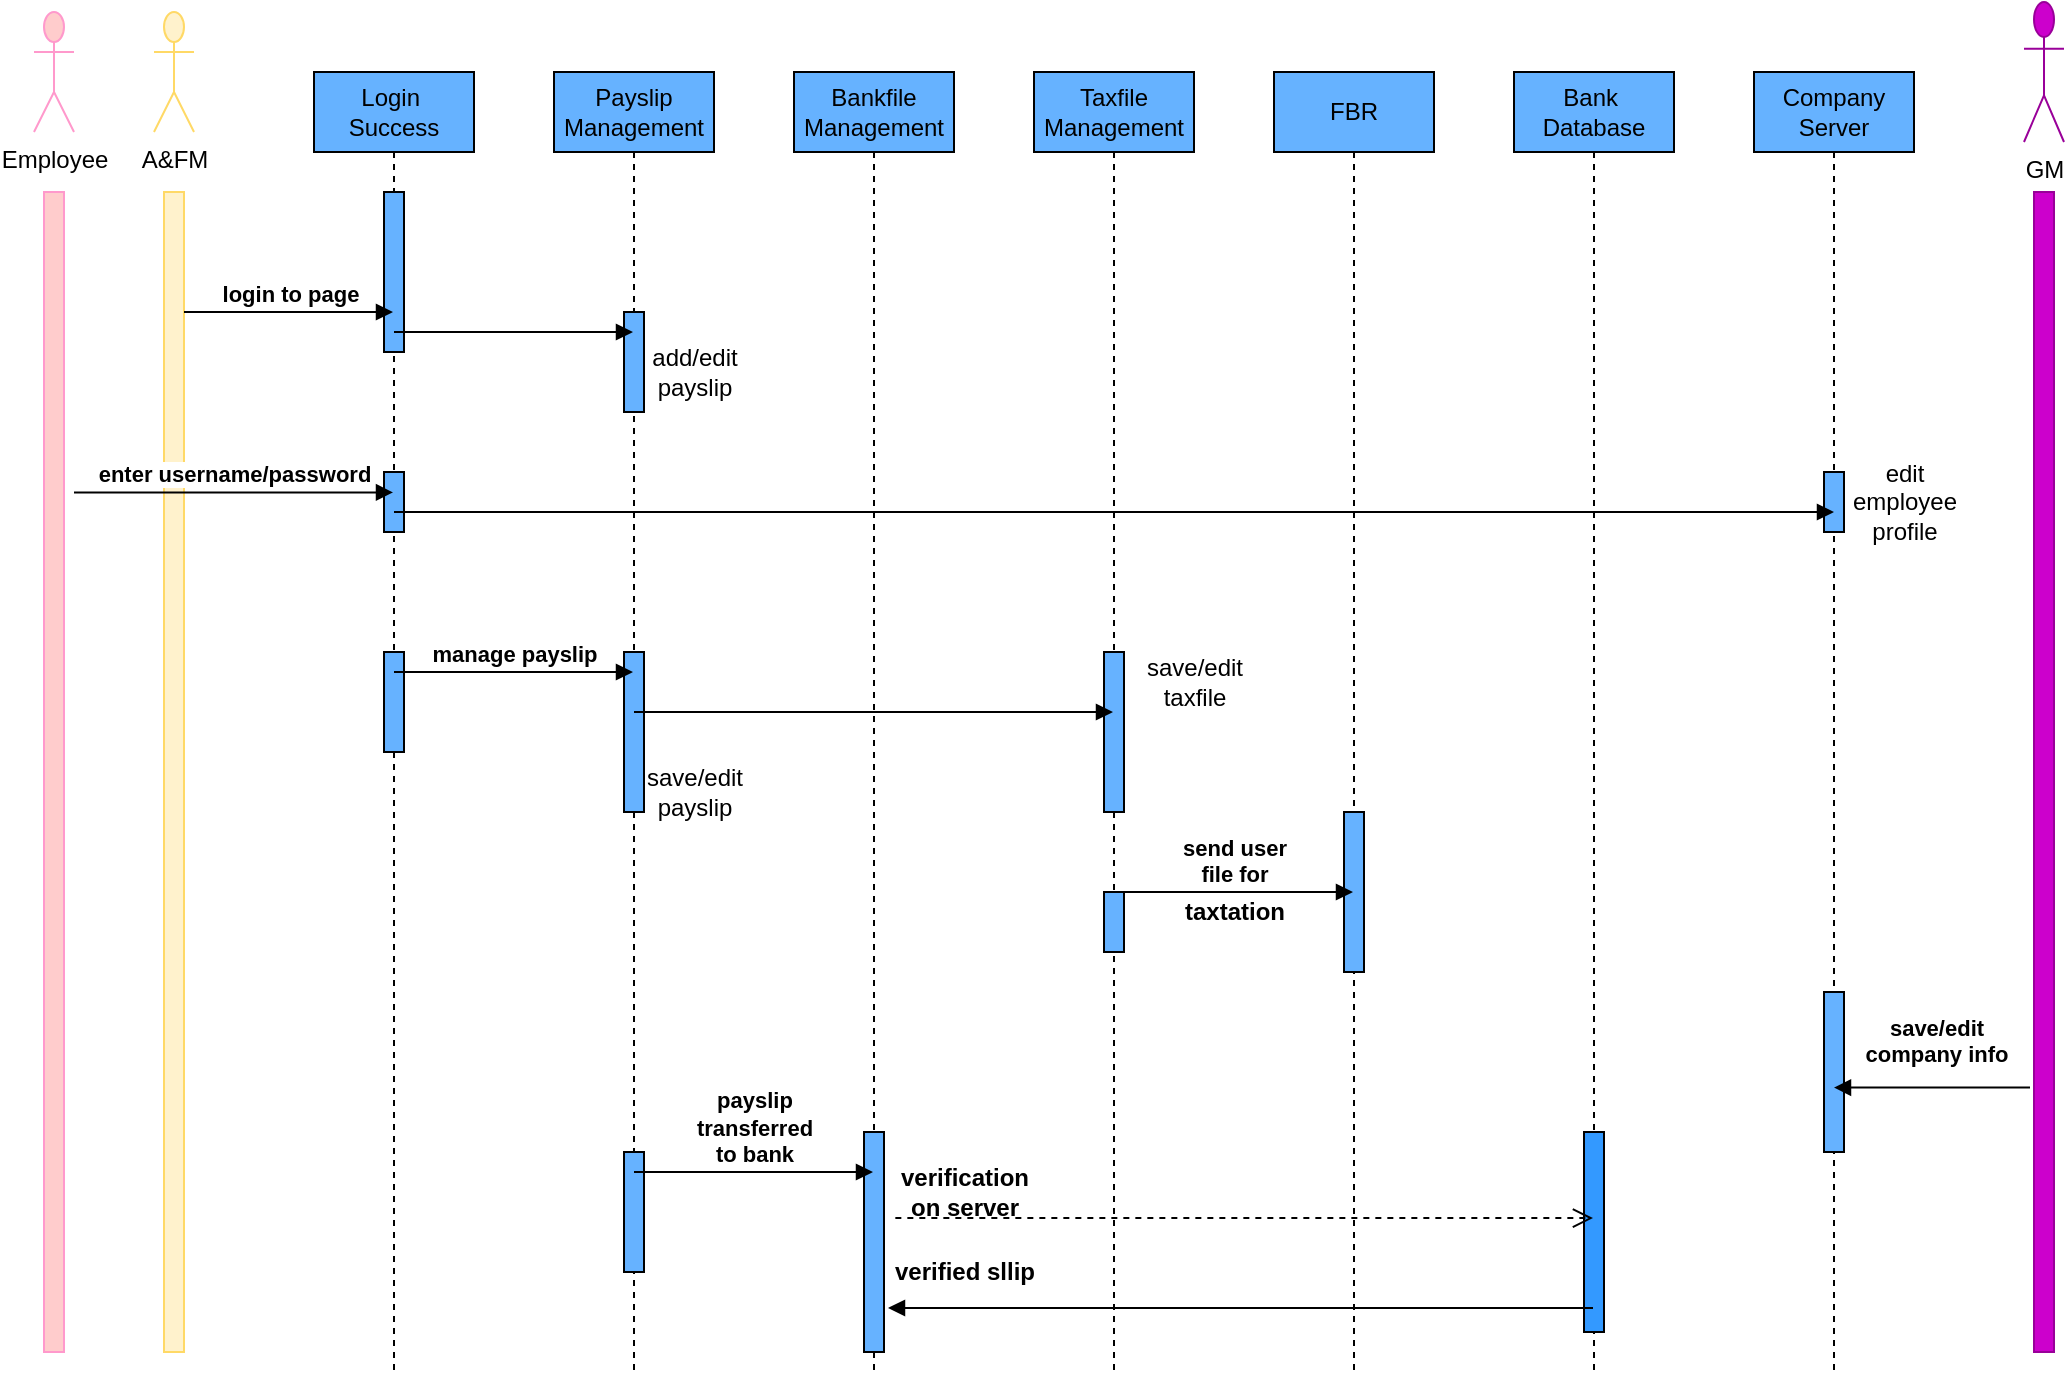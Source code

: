 <mxfile version="16.1.2" type="device"><diagram id="Ng7Y8DMWqQ5keWMxFiPo" name="Page-1"><mxGraphModel dx="1304" dy="651" grid="1" gridSize="10" guides="1" tooltips="1" connect="1" arrows="1" fold="1" page="1" pageScale="1" pageWidth="827" pageHeight="1169" math="0" shadow="0"><root><mxCell id="0"/><mxCell id="1" parent="0"/><mxCell id="swHcJNSbjBS0KHH_gwCM-1" value="" style="html=1;points=[];perimeter=orthogonalPerimeter;strokeColor=#FF99CC;fillColor=#FFCCCC;" parent="1" vertex="1"><mxGeometry x="25" y="100" width="10" height="580" as="geometry"/></mxCell><mxCell id="swHcJNSbjBS0KHH_gwCM-2" value="Employee" style="shape=umlActor;verticalLabelPosition=bottom;verticalAlign=top;html=1;strokeColor=#FF99CC;fillColor=#FFCCCC;" parent="1" vertex="1"><mxGeometry x="20" y="10" width="20" height="60" as="geometry"/></mxCell><mxCell id="swHcJNSbjBS0KHH_gwCM-3" value="A&amp;amp;FM" style="shape=umlActor;verticalLabelPosition=bottom;verticalAlign=top;html=1;strokeColor=#FFD966;fillColor=#FFF2CC;" parent="1" vertex="1"><mxGeometry x="80" y="10" width="20" height="60" as="geometry"/></mxCell><mxCell id="swHcJNSbjBS0KHH_gwCM-7" value="" style="html=1;points=[];perimeter=orthogonalPerimeter;strokeColor=#FFD966;fillColor=#FFF2CC;" parent="1" vertex="1"><mxGeometry x="85" y="100" width="10" height="580" as="geometry"/></mxCell><mxCell id="swHcJNSbjBS0KHH_gwCM-17" value="GM" style="shape=umlActor;verticalLabelPosition=bottom;verticalAlign=top;html=1;strokeColor=#990099;fillColor=#CC00CC;" parent="1" vertex="1"><mxGeometry x="1015" y="5" width="20" height="70" as="geometry"/></mxCell><mxCell id="swHcJNSbjBS0KHH_gwCM-18" value="" style="html=1;points=[];perimeter=orthogonalPerimeter;strokeColor=#990099;fillColor=#CC00CC;" parent="1" vertex="1"><mxGeometry x="1020" y="100" width="10" height="580" as="geometry"/></mxCell><mxCell id="swHcJNSbjBS0KHH_gwCM-20" value="Login&amp;nbsp;&lt;br&gt;Success" style="shape=umlLifeline;perimeter=lifelinePerimeter;whiteSpace=wrap;html=1;container=1;collapsible=0;recursiveResize=0;outlineConnect=0;strokeColor=#000000;fillColor=#66B2FF;" parent="1" vertex="1"><mxGeometry x="160" y="40" width="80" height="650" as="geometry"/></mxCell><mxCell id="swHcJNSbjBS0KHH_gwCM-29" value="" style="html=1;points=[];perimeter=orthogonalPerimeter;strokeColor=#000000;fillColor=#66B2FF;" parent="swHcJNSbjBS0KHH_gwCM-20" vertex="1"><mxGeometry x="35" y="60" width="10" height="80" as="geometry"/></mxCell><mxCell id="swHcJNSbjBS0KHH_gwCM-34" value="" style="html=1;points=[];perimeter=orthogonalPerimeter;strokeColor=#000000;fillColor=#66B2FF;" parent="swHcJNSbjBS0KHH_gwCM-20" vertex="1"><mxGeometry x="35" y="200" width="10" height="30" as="geometry"/></mxCell><mxCell id="swHcJNSbjBS0KHH_gwCM-41" value="" style="html=1;points=[];perimeter=orthogonalPerimeter;strokeColor=#000000;fillColor=#66B2FF;" parent="swHcJNSbjBS0KHH_gwCM-20" vertex="1"><mxGeometry x="35" y="290" width="10" height="50" as="geometry"/></mxCell><mxCell id="swHcJNSbjBS0KHH_gwCM-21" value="Payslip&lt;br&gt;Management" style="shape=umlLifeline;perimeter=lifelinePerimeter;whiteSpace=wrap;html=1;container=1;collapsible=0;recursiveResize=0;outlineConnect=0;strokeColor=#000000;fillColor=#66B2FF;" parent="1" vertex="1"><mxGeometry x="280" y="40" width="80" height="650" as="geometry"/></mxCell><mxCell id="swHcJNSbjBS0KHH_gwCM-31" value="" style="html=1;points=[];perimeter=orthogonalPerimeter;strokeColor=#000000;fillColor=#66B2FF;" parent="swHcJNSbjBS0KHH_gwCM-21" vertex="1"><mxGeometry x="35" y="120" width="10" height="50" as="geometry"/></mxCell><mxCell id="swHcJNSbjBS0KHH_gwCM-42" value="" style="html=1;points=[];perimeter=orthogonalPerimeter;strokeColor=#000000;fillColor=#66B2FF;" parent="swHcJNSbjBS0KHH_gwCM-21" vertex="1"><mxGeometry x="35" y="290" width="10" height="80" as="geometry"/></mxCell><mxCell id="swHcJNSbjBS0KHH_gwCM-56" value="" style="html=1;points=[];perimeter=orthogonalPerimeter;strokeColor=#000000;fillColor=#66B2FF;" parent="swHcJNSbjBS0KHH_gwCM-21" vertex="1"><mxGeometry x="35" y="540" width="10" height="60" as="geometry"/></mxCell><mxCell id="swHcJNSbjBS0KHH_gwCM-22" value="Bankfile&lt;br&gt;Management" style="shape=umlLifeline;perimeter=lifelinePerimeter;whiteSpace=wrap;html=1;container=1;collapsible=0;recursiveResize=0;outlineConnect=0;strokeColor=#000000;fillColor=#66B2FF;" parent="1" vertex="1"><mxGeometry x="400" y="40" width="80" height="650" as="geometry"/></mxCell><mxCell id="swHcJNSbjBS0KHH_gwCM-57" value="" style="html=1;points=[];perimeter=orthogonalPerimeter;strokeColor=#000000;fillColor=#66B2FF;" parent="swHcJNSbjBS0KHH_gwCM-22" vertex="1"><mxGeometry x="35" y="530" width="10" height="110" as="geometry"/></mxCell><mxCell id="swHcJNSbjBS0KHH_gwCM-23" value="Taxfile&lt;br&gt;Management" style="shape=umlLifeline;perimeter=lifelinePerimeter;whiteSpace=wrap;html=1;container=1;collapsible=0;recursiveResize=0;outlineConnect=0;strokeColor=#000000;fillColor=#66B2FF;" parent="1" vertex="1"><mxGeometry x="520" y="40" width="80" height="650" as="geometry"/></mxCell><mxCell id="swHcJNSbjBS0KHH_gwCM-43" value="" style="html=1;points=[];perimeter=orthogonalPerimeter;strokeColor=#000000;fillColor=#66B2FF;" parent="swHcJNSbjBS0KHH_gwCM-23" vertex="1"><mxGeometry x="35" y="290" width="10" height="80" as="geometry"/></mxCell><mxCell id="swHcJNSbjBS0KHH_gwCM-48" value="" style="html=1;points=[];perimeter=orthogonalPerimeter;strokeColor=#000000;fillColor=#66B2FF;" parent="swHcJNSbjBS0KHH_gwCM-23" vertex="1"><mxGeometry x="35" y="410" width="10" height="30" as="geometry"/></mxCell><mxCell id="swHcJNSbjBS0KHH_gwCM-24" value="FBR" style="shape=umlLifeline;perimeter=lifelinePerimeter;whiteSpace=wrap;html=1;container=1;collapsible=0;recursiveResize=0;outlineConnect=0;strokeColor=#000000;fillColor=#66B2FF;" parent="1" vertex="1"><mxGeometry x="640" y="40" width="80" height="650" as="geometry"/></mxCell><mxCell id="swHcJNSbjBS0KHH_gwCM-49" value="" style="html=1;points=[];perimeter=orthogonalPerimeter;strokeColor=#000000;fillColor=#66B2FF;" parent="swHcJNSbjBS0KHH_gwCM-24" vertex="1"><mxGeometry x="35" y="370" width="10" height="80" as="geometry"/></mxCell><mxCell id="swHcJNSbjBS0KHH_gwCM-25" value="Bank&amp;nbsp;&lt;br&gt;Database" style="shape=umlLifeline;perimeter=lifelinePerimeter;whiteSpace=wrap;html=1;container=1;collapsible=0;recursiveResize=0;outlineConnect=0;strokeColor=#000000;fillColor=#66B2FF;" parent="1" vertex="1"><mxGeometry x="760" y="40" width="80" height="650" as="geometry"/></mxCell><mxCell id="swHcJNSbjBS0KHH_gwCM-26" value="Company&lt;br&gt;Server" style="shape=umlLifeline;perimeter=lifelinePerimeter;whiteSpace=wrap;html=1;container=1;collapsible=0;recursiveResize=0;outlineConnect=0;strokeColor=#000000;fillColor=#66B2FF;" parent="1" vertex="1"><mxGeometry x="880" y="40" width="80" height="650" as="geometry"/></mxCell><mxCell id="swHcJNSbjBS0KHH_gwCM-39" value="" style="html=1;points=[];perimeter=orthogonalPerimeter;strokeColor=#000000;fillColor=#66B2FF;" parent="swHcJNSbjBS0KHH_gwCM-26" vertex="1"><mxGeometry x="35" y="200" width="10" height="30" as="geometry"/></mxCell><mxCell id="swHcJNSbjBS0KHH_gwCM-54" value="" style="html=1;points=[];perimeter=orthogonalPerimeter;strokeColor=#000000;fillColor=#66B2FF;" parent="swHcJNSbjBS0KHH_gwCM-26" vertex="1"><mxGeometry x="35" y="460" width="10" height="80" as="geometry"/></mxCell><mxCell id="swHcJNSbjBS0KHH_gwCM-30" value="&lt;b&gt;login to page&lt;/b&gt;" style="html=1;verticalAlign=bottom;endArrow=block;" parent="1" target="swHcJNSbjBS0KHH_gwCM-20" edge="1"><mxGeometry width="80" relative="1" as="geometry"><mxPoint x="95" y="160" as="sourcePoint"/><mxPoint x="175" y="160" as="targetPoint"/></mxGeometry></mxCell><mxCell id="swHcJNSbjBS0KHH_gwCM-32" value="" style="html=1;verticalAlign=bottom;endArrow=block;" parent="1" target="swHcJNSbjBS0KHH_gwCM-21" edge="1"><mxGeometry x="1" y="-29" width="80" relative="1" as="geometry"><mxPoint x="200" y="170" as="sourcePoint"/><mxPoint x="280" y="170" as="targetPoint"/><mxPoint x="20" y="-9" as="offset"/></mxGeometry></mxCell><mxCell id="swHcJNSbjBS0KHH_gwCM-33" value="add/edit&lt;br&gt;payslip" style="text;html=1;align=center;verticalAlign=middle;resizable=0;points=[];autosize=1;" parent="1" vertex="1"><mxGeometry x="320" y="175" width="60" height="30" as="geometry"/></mxCell><mxCell id="swHcJNSbjBS0KHH_gwCM-35" value="&lt;b&gt;enter username/password&lt;/b&gt;" style="html=1;verticalAlign=bottom;endArrow=block;exitX=1.5;exitY=0.259;exitDx=0;exitDy=0;exitPerimeter=0;" parent="1" source="swHcJNSbjBS0KHH_gwCM-1" target="swHcJNSbjBS0KHH_gwCM-20" edge="1"><mxGeometry width="80" relative="1" as="geometry"><mxPoint x="95" y="250" as="sourcePoint"/><mxPoint x="175" y="250" as="targetPoint"/></mxGeometry></mxCell><mxCell id="swHcJNSbjBS0KHH_gwCM-37" value="" style="html=1;verticalAlign=bottom;endArrow=block;" parent="1" edge="1"><mxGeometry width="80" relative="1" as="geometry"><mxPoint x="200" y="260" as="sourcePoint"/><mxPoint x="920" y="260" as="targetPoint"/></mxGeometry></mxCell><mxCell id="swHcJNSbjBS0KHH_gwCM-40" value="edit&lt;br&gt;employee&lt;br&gt;profile" style="text;html=1;align=center;verticalAlign=middle;resizable=0;points=[];autosize=1;" parent="1" vertex="1"><mxGeometry x="920" y="230" width="70" height="50" as="geometry"/></mxCell><mxCell id="swHcJNSbjBS0KHH_gwCM-44" value="&lt;b&gt;manage payslip&lt;/b&gt;" style="html=1;verticalAlign=bottom;endArrow=block;" parent="1" target="swHcJNSbjBS0KHH_gwCM-21" edge="1"><mxGeometry width="80" relative="1" as="geometry"><mxPoint x="200" y="340" as="sourcePoint"/><mxPoint x="280" y="340" as="targetPoint"/></mxGeometry></mxCell><mxCell id="swHcJNSbjBS0KHH_gwCM-45" value="save/edit&lt;br&gt;payslip" style="text;html=1;align=center;verticalAlign=middle;resizable=0;points=[];autosize=1;" parent="1" vertex="1"><mxGeometry x="320" y="385" width="60" height="30" as="geometry"/></mxCell><mxCell id="swHcJNSbjBS0KHH_gwCM-46" value="" style="html=1;verticalAlign=bottom;endArrow=block;" parent="1" target="swHcJNSbjBS0KHH_gwCM-23" edge="1"><mxGeometry width="80" relative="1" as="geometry"><mxPoint x="320" y="360" as="sourcePoint"/><mxPoint x="400" y="360" as="targetPoint"/></mxGeometry></mxCell><mxCell id="swHcJNSbjBS0KHH_gwCM-47" value="save/edit&lt;br&gt;taxfile" style="text;html=1;align=center;verticalAlign=middle;resizable=0;points=[];autosize=1;" parent="1" vertex="1"><mxGeometry x="570" y="330" width="60" height="30" as="geometry"/></mxCell><mxCell id="swHcJNSbjBS0KHH_gwCM-50" value="&lt;b&gt;send user&lt;br&gt;file for&lt;/b&gt;" style="html=1;verticalAlign=bottom;endArrow=block;" parent="1" target="swHcJNSbjBS0KHH_gwCM-24" edge="1"><mxGeometry width="80" relative="1" as="geometry"><mxPoint x="560" y="450" as="sourcePoint"/><mxPoint x="640" y="450" as="targetPoint"/></mxGeometry></mxCell><mxCell id="swHcJNSbjBS0KHH_gwCM-52" value="&lt;b&gt;taxtation&lt;/b&gt;" style="text;html=1;align=center;verticalAlign=middle;resizable=0;points=[];autosize=1;" parent="1" vertex="1"><mxGeometry x="585" y="450" width="70" height="20" as="geometry"/></mxCell><mxCell id="swHcJNSbjBS0KHH_gwCM-55" value="&lt;b&gt;save/edit&lt;br&gt;company info&lt;/b&gt;" style="html=1;verticalAlign=bottom;endArrow=block;exitX=-0.2;exitY=0.772;exitDx=0;exitDy=0;exitPerimeter=0;" parent="1" source="swHcJNSbjBS0KHH_gwCM-18" target="swHcJNSbjBS0KHH_gwCM-26" edge="1"><mxGeometry x="-0.029" y="-8" width="80" relative="1" as="geometry"><mxPoint x="940" y="520" as="sourcePoint"/><mxPoint x="1020" y="520" as="targetPoint"/><mxPoint as="offset"/></mxGeometry></mxCell><mxCell id="swHcJNSbjBS0KHH_gwCM-58" value="&lt;b&gt;payslip&lt;br&gt;transferred&lt;br&gt;to bank&lt;/b&gt;" style="html=1;verticalAlign=bottom;endArrow=block;" parent="1" target="swHcJNSbjBS0KHH_gwCM-22" edge="1"><mxGeometry width="80" relative="1" as="geometry"><mxPoint x="320" y="590" as="sourcePoint"/><mxPoint x="400" y="590" as="targetPoint"/></mxGeometry></mxCell><mxCell id="swHcJNSbjBS0KHH_gwCM-65" value="" style="html=1;points=[];perimeter=orthogonalPerimeter;fillColor=#3399FF;" parent="1" vertex="1"><mxGeometry x="795" y="570" width="10" height="100" as="geometry"/></mxCell><mxCell id="swHcJNSbjBS0KHH_gwCM-66" value="" style="html=1;verticalAlign=bottom;endArrow=open;dashed=1;endSize=8;exitX=1.567;exitY=0.391;exitDx=0;exitDy=0;exitPerimeter=0;" parent="1" source="swHcJNSbjBS0KHH_gwCM-57" target="swHcJNSbjBS0KHH_gwCM-25" edge="1"><mxGeometry relative="1" as="geometry"><mxPoint x="610" y="500" as="sourcePoint"/><mxPoint x="530" y="500" as="targetPoint"/></mxGeometry></mxCell><mxCell id="swHcJNSbjBS0KHH_gwCM-72" value="&lt;b&gt;verification&lt;br&gt;on server&lt;/b&gt;" style="text;html=1;align=center;verticalAlign=middle;resizable=0;points=[];autosize=1;" parent="1" vertex="1"><mxGeometry x="445" y="585" width="80" height="30" as="geometry"/></mxCell><mxCell id="swHcJNSbjBS0KHH_gwCM-73" value="" style="html=1;verticalAlign=bottom;endArrow=block;" parent="1" source="swHcJNSbjBS0KHH_gwCM-25" edge="1"><mxGeometry width="80" relative="1" as="geometry"><mxPoint x="530" y="490" as="sourcePoint"/><mxPoint x="447" y="658" as="targetPoint"/></mxGeometry></mxCell><mxCell id="swHcJNSbjBS0KHH_gwCM-74" value="&lt;b&gt;verified sllip&lt;/b&gt;" style="text;html=1;align=center;verticalAlign=middle;resizable=0;points=[];autosize=1;" parent="1" vertex="1"><mxGeometry x="440" y="630" width="90" height="20" as="geometry"/></mxCell></root></mxGraphModel></diagram></mxfile>